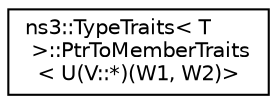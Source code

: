 digraph "Graphical Class Hierarchy"
{
 // LATEX_PDF_SIZE
  edge [fontname="Helvetica",fontsize="10",labelfontname="Helvetica",labelfontsize="10"];
  node [fontname="Helvetica",fontsize="10",shape=record];
  rankdir="LR";
  Node0 [label="ns3::TypeTraits\< T\l \>::PtrToMemberTraits\l\< U(V::*)(W1, W2)\>",height=0.2,width=0.4,color="black", fillcolor="white", style="filled",URL="$structns3_1_1_type_traits_1_1_ptr_to_member_traits_3_01_u_07_v_1_1_5_08_07_w1_00_01_w2_08_4.html",tooltip="Pointer to member function."];
}
